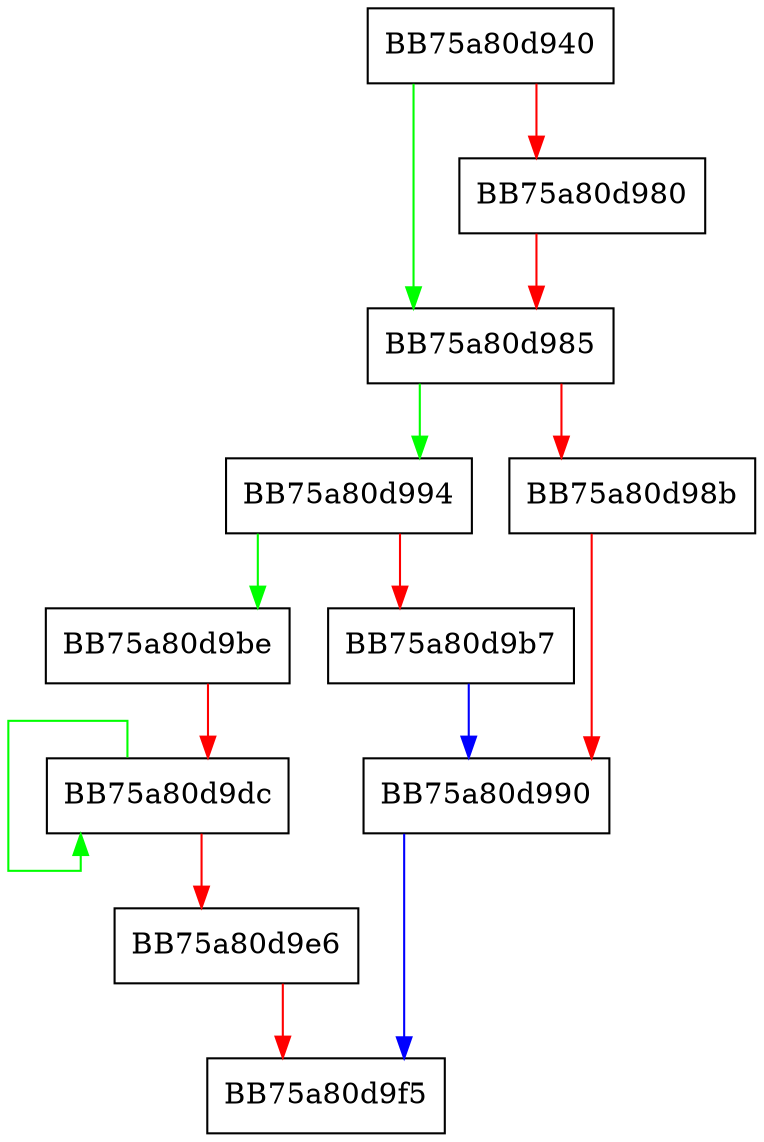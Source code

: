 digraph GetKeyPathAndName {
  node [shape="box"];
  graph [splines=ortho];
  BB75a80d940 -> BB75a80d985 [color="green"];
  BB75a80d940 -> BB75a80d980 [color="red"];
  BB75a80d980 -> BB75a80d985 [color="red"];
  BB75a80d985 -> BB75a80d994 [color="green"];
  BB75a80d985 -> BB75a80d98b [color="red"];
  BB75a80d98b -> BB75a80d990 [color="red"];
  BB75a80d990 -> BB75a80d9f5 [color="blue"];
  BB75a80d994 -> BB75a80d9be [color="green"];
  BB75a80d994 -> BB75a80d9b7 [color="red"];
  BB75a80d9b7 -> BB75a80d990 [color="blue"];
  BB75a80d9be -> BB75a80d9dc [color="red"];
  BB75a80d9dc -> BB75a80d9dc [color="green"];
  BB75a80d9dc -> BB75a80d9e6 [color="red"];
  BB75a80d9e6 -> BB75a80d9f5 [color="red"];
}